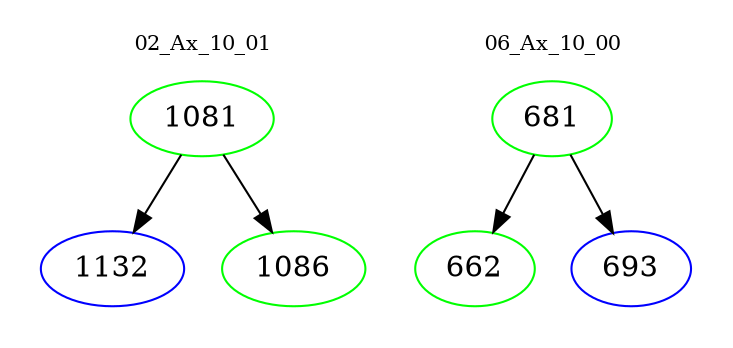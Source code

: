 digraph{
subgraph cluster_0 {
color = white
label = "02_Ax_10_01";
fontsize=10;
T0_1081 [label="1081", color="green"]
T0_1081 -> T0_1132 [color="black"]
T0_1132 [label="1132", color="blue"]
T0_1081 -> T0_1086 [color="black"]
T0_1086 [label="1086", color="green"]
}
subgraph cluster_1 {
color = white
label = "06_Ax_10_00";
fontsize=10;
T1_681 [label="681", color="green"]
T1_681 -> T1_662 [color="black"]
T1_662 [label="662", color="green"]
T1_681 -> T1_693 [color="black"]
T1_693 [label="693", color="blue"]
}
}
